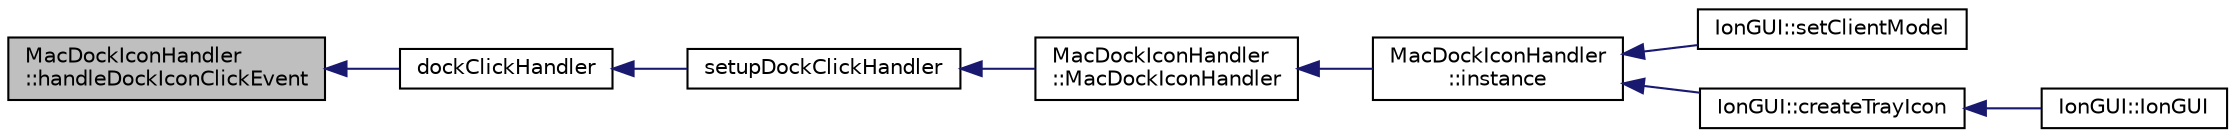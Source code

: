 digraph "MacDockIconHandler::handleDockIconClickEvent"
{
  edge [fontname="Helvetica",fontsize="10",labelfontname="Helvetica",labelfontsize="10"];
  node [fontname="Helvetica",fontsize="10",shape=record];
  rankdir="LR";
  Node32 [label="MacDockIconHandler\l::handleDockIconClickEvent",height=0.2,width=0.4,color="black", fillcolor="grey75", style="filled", fontcolor="black"];
  Node32 -> Node33 [dir="back",color="midnightblue",fontsize="10",style="solid",fontname="Helvetica"];
  Node33 [label="dockClickHandler",height=0.2,width=0.4,color="black", fillcolor="white", style="filled",URL="$macdockiconhandler_8mm.html#ab33de6d790611e30eb1985cca6ef2679"];
  Node33 -> Node34 [dir="back",color="midnightblue",fontsize="10",style="solid",fontname="Helvetica"];
  Node34 [label="setupDockClickHandler",height=0.2,width=0.4,color="black", fillcolor="white", style="filled",URL="$macdockiconhandler_8mm.html#a9aec1ea4fb1121c1b089c5cb11445732"];
  Node34 -> Node35 [dir="back",color="midnightblue",fontsize="10",style="solid",fontname="Helvetica"];
  Node35 [label="MacDockIconHandler\l::MacDockIconHandler",height=0.2,width=0.4,color="black", fillcolor="white", style="filled",URL="$class_mac_dock_icon_handler.html#ab44913b8dabec96186b74bc6f6896c46"];
  Node35 -> Node36 [dir="back",color="midnightblue",fontsize="10",style="solid",fontname="Helvetica"];
  Node36 [label="MacDockIconHandler\l::instance",height=0.2,width=0.4,color="black", fillcolor="white", style="filled",URL="$class_mac_dock_icon_handler.html#afd3ef7126d0b6ef02eaf85e5455fe6f4"];
  Node36 -> Node37 [dir="back",color="midnightblue",fontsize="10",style="solid",fontname="Helvetica"];
  Node37 [label="IonGUI::setClientModel",height=0.2,width=0.4,color="black", fillcolor="white", style="filled",URL="$class_ion_g_u_i.html#aee0c583c834ce4f4c598c29db83b0680",tooltip="Set the client model. "];
  Node36 -> Node38 [dir="back",color="midnightblue",fontsize="10",style="solid",fontname="Helvetica"];
  Node38 [label="IonGUI::createTrayIcon",height=0.2,width=0.4,color="black", fillcolor="white", style="filled",URL="$class_ion_g_u_i.html#ab2a52ae1062ead1fd597d1ef4a362c72",tooltip="Create system tray (notification) icon. "];
  Node38 -> Node39 [dir="back",color="midnightblue",fontsize="10",style="solid",fontname="Helvetica"];
  Node39 [label="IonGUI::IonGUI",height=0.2,width=0.4,color="black", fillcolor="white", style="filled",URL="$class_ion_g_u_i.html#ad0e22e4901b039bcc987ef0328c8c5d4"];
}
